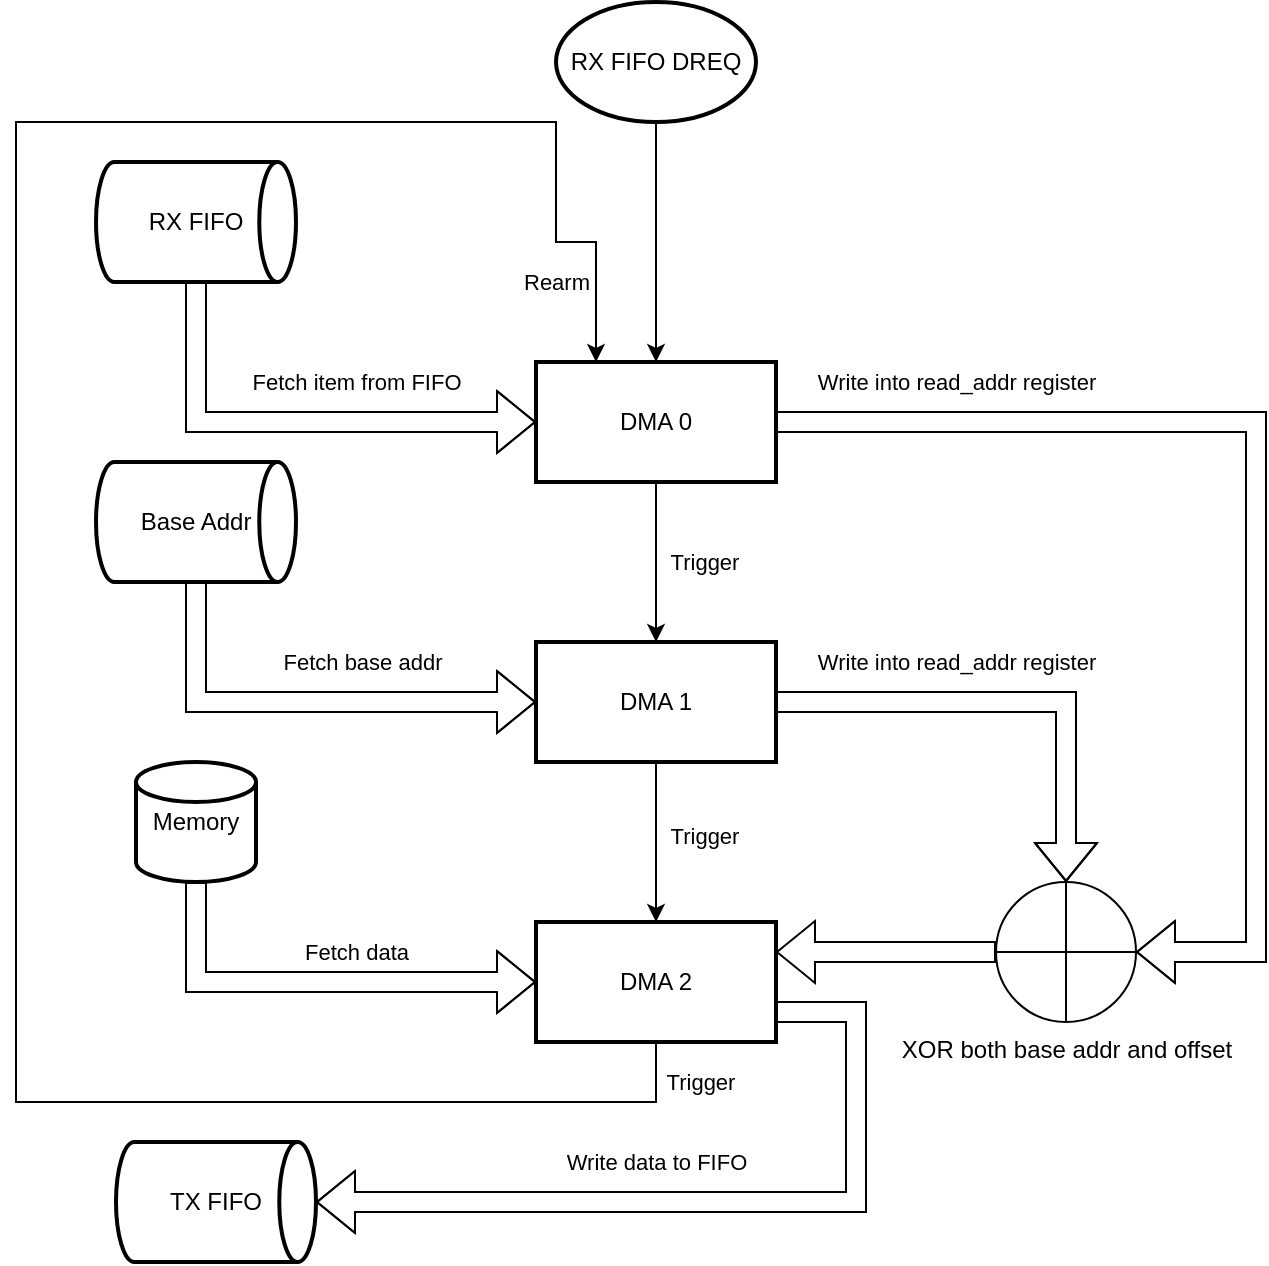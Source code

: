 <mxfile version="23.0.0" type="embed">
  <diagram id="YeCLWe_HClkNSCTwvOBR" name="Page-2">
    <mxGraphModel grid="1" page="1" gridSize="10" guides="1" tooltips="1" connect="1" arrows="1" fold="1" pageScale="1" pageWidth="827" pageHeight="1169" math="0" shadow="0">
      <root>
        <mxCell id="0" />
        <mxCell id="1" parent="0" />
        <mxCell id="paP7ExITM9u0D757Rfn3-3" value="" style="edgeStyle=orthogonalEdgeStyle;rounded=0;orthogonalLoop=1;jettySize=auto;html=1;" edge="1" parent="1" source="paP7ExITM9u0D757Rfn3-1" target="paP7ExITM9u0D757Rfn3-2">
          <mxGeometry relative="1" as="geometry" />
        </mxCell>
        <mxCell id="paP7ExITM9u0D757Rfn3-1" value="RX FIFO DREQ" style="strokeWidth=2;html=1;shape=mxgraph.flowchart.start_1;whiteSpace=wrap;" vertex="1" parent="1">
          <mxGeometry x="340" y="10" width="100" height="60" as="geometry" />
        </mxCell>
        <mxCell id="paP7ExITM9u0D757Rfn3-8" value="" style="edgeStyle=orthogonalEdgeStyle;rounded=0;orthogonalLoop=1;jettySize=auto;html=1;" edge="1" parent="1" source="paP7ExITM9u0D757Rfn3-2" target="paP7ExITM9u0D757Rfn3-7">
          <mxGeometry relative="1" as="geometry" />
        </mxCell>
        <mxCell id="paP7ExITM9u0D757Rfn3-9" value="Trigger" style="edgeLabel;html=1;align=center;verticalAlign=middle;resizable=0;points=[];" connectable="0" vertex="1" parent="paP7ExITM9u0D757Rfn3-8">
          <mxGeometry x="0.175" y="1" relative="1" as="geometry">
            <mxPoint x="23" y="-7" as="offset" />
          </mxGeometry>
        </mxCell>
        <mxCell id="paP7ExITM9u0D757Rfn3-2" value="DMA 0" style="whiteSpace=wrap;html=1;strokeWidth=2;" vertex="1" parent="1">
          <mxGeometry x="330" y="190" width="120" height="60" as="geometry" />
        </mxCell>
        <mxCell id="paP7ExITM9u0D757Rfn3-5" style="edgeStyle=orthogonalEdgeStyle;rounded=0;orthogonalLoop=1;jettySize=auto;html=1;exitX=0.5;exitY=1;exitDx=0;exitDy=0;exitPerimeter=0;entryX=0;entryY=0.5;entryDx=0;entryDy=0;shape=flexArrow;" edge="1" parent="1" source="paP7ExITM9u0D757Rfn3-4" target="paP7ExITM9u0D757Rfn3-2">
          <mxGeometry relative="1" as="geometry" />
        </mxCell>
        <mxCell id="paP7ExITM9u0D757Rfn3-6" value="Fetch item from FIFO" style="edgeLabel;html=1;align=center;verticalAlign=middle;resizable=0;points=[];" connectable="0" vertex="1" parent="paP7ExITM9u0D757Rfn3-5">
          <mxGeometry x="0.117" y="1" relative="1" as="geometry">
            <mxPoint x="16" y="-19" as="offset" />
          </mxGeometry>
        </mxCell>
        <mxCell id="paP7ExITM9u0D757Rfn3-4" value="RX FIFO" style="strokeWidth=2;html=1;shape=mxgraph.flowchart.direct_data;whiteSpace=wrap;" vertex="1" parent="1">
          <mxGeometry x="110" y="90" width="100" height="60" as="geometry" />
        </mxCell>
        <mxCell id="paP7ExITM9u0D757Rfn3-11" value="" style="edgeStyle=orthogonalEdgeStyle;rounded=0;orthogonalLoop=1;jettySize=auto;html=1;" edge="1" parent="1" source="paP7ExITM9u0D757Rfn3-7" target="paP7ExITM9u0D757Rfn3-10">
          <mxGeometry relative="1" as="geometry" />
        </mxCell>
        <mxCell id="paP7ExITM9u0D757Rfn3-23" value="Trigger" style="edgeLabel;html=1;align=center;verticalAlign=middle;resizable=0;points=[];" connectable="0" vertex="1" parent="paP7ExITM9u0D757Rfn3-11">
          <mxGeometry x="-0.075" y="-2" relative="1" as="geometry">
            <mxPoint x="26" as="offset" />
          </mxGeometry>
        </mxCell>
        <mxCell id="paP7ExITM9u0D757Rfn3-7" value="DMA 1" style="whiteSpace=wrap;html=1;strokeWidth=2;" vertex="1" parent="1">
          <mxGeometry x="330" y="330" width="120" height="60" as="geometry" />
        </mxCell>
        <mxCell id="paP7ExITM9u0D757Rfn3-30" style="edgeStyle=orthogonalEdgeStyle;rounded=0;orthogonalLoop=1;jettySize=auto;html=1;exitX=0.5;exitY=1;exitDx=0;exitDy=0;entryX=0.25;entryY=0;entryDx=0;entryDy=0;" edge="1" parent="1" source="paP7ExITM9u0D757Rfn3-10" target="paP7ExITM9u0D757Rfn3-2">
          <mxGeometry relative="1" as="geometry">
            <Array as="points">
              <mxPoint x="390" y="560" />
              <mxPoint x="70" y="560" />
              <mxPoint x="70" y="70" />
              <mxPoint x="340" y="70" />
              <mxPoint x="340" y="130" />
              <mxPoint x="360" y="130" />
            </Array>
          </mxGeometry>
        </mxCell>
        <mxCell id="paP7ExITM9u0D757Rfn3-31" value="Trigger" style="edgeLabel;html=1;align=center;verticalAlign=middle;resizable=0;points=[];" connectable="0" vertex="1" parent="paP7ExITM9u0D757Rfn3-30">
          <mxGeometry x="-0.888" y="-2" relative="1" as="geometry">
            <mxPoint x="62" y="-8" as="offset" />
          </mxGeometry>
        </mxCell>
        <mxCell id="paP7ExITM9u0D757Rfn3-34" value="Rearm" style="edgeLabel;html=1;align=center;verticalAlign=middle;resizable=0;points=[];" connectable="0" vertex="1" parent="paP7ExITM9u0D757Rfn3-30">
          <mxGeometry x="0.702" relative="1" as="geometry">
            <mxPoint x="46" y="80" as="offset" />
          </mxGeometry>
        </mxCell>
        <mxCell id="paP7ExITM9u0D757Rfn3-10" value="DMA 2" style="whiteSpace=wrap;html=1;strokeWidth=2;" vertex="1" parent="1">
          <mxGeometry x="330" y="470" width="120" height="60" as="geometry" />
        </mxCell>
        <mxCell id="paP7ExITM9u0D757Rfn3-13" style="edgeStyle=orthogonalEdgeStyle;rounded=0;orthogonalLoop=1;jettySize=auto;html=1;exitX=0.5;exitY=1;exitDx=0;exitDy=0;exitPerimeter=0;entryX=0;entryY=0.5;entryDx=0;entryDy=0;shape=flexArrow;" edge="1" parent="1" source="paP7ExITM9u0D757Rfn3-12" target="paP7ExITM9u0D757Rfn3-7">
          <mxGeometry relative="1" as="geometry" />
        </mxCell>
        <mxCell id="paP7ExITM9u0D757Rfn3-14" value="Fetch base addr" style="edgeLabel;html=1;align=center;verticalAlign=middle;resizable=0;points=[];" connectable="0" vertex="1" parent="paP7ExITM9u0D757Rfn3-13">
          <mxGeometry x="0.244" y="2" relative="1" as="geometry">
            <mxPoint y="-18" as="offset" />
          </mxGeometry>
        </mxCell>
        <mxCell id="paP7ExITM9u0D757Rfn3-12" value="Base Addr" style="strokeWidth=2;html=1;shape=mxgraph.flowchart.direct_data;whiteSpace=wrap;" vertex="1" parent="1">
          <mxGeometry x="110" y="240" width="100" height="60" as="geometry" />
        </mxCell>
        <mxCell id="paP7ExITM9u0D757Rfn3-22" style="edgeStyle=orthogonalEdgeStyle;rounded=0;orthogonalLoop=1;jettySize=auto;html=1;exitX=0;exitY=0.5;exitDx=0;exitDy=0;exitPerimeter=0;entryX=1;entryY=0.25;entryDx=0;entryDy=0;shape=flexArrow;" edge="1" parent="1" source="paP7ExITM9u0D757Rfn3-16" target="paP7ExITM9u0D757Rfn3-10">
          <mxGeometry relative="1" as="geometry" />
        </mxCell>
        <mxCell id="paP7ExITM9u0D757Rfn3-16" value="XOR both base addr and offset" style="verticalLabelPosition=bottom;verticalAlign=top;html=1;shape=mxgraph.flowchart.summing_function;" vertex="1" parent="1">
          <mxGeometry x="560" y="450" width="70" height="70" as="geometry" />
        </mxCell>
        <mxCell id="paP7ExITM9u0D757Rfn3-17" style="edgeStyle=orthogonalEdgeStyle;rounded=0;orthogonalLoop=1;jettySize=auto;html=1;exitX=1;exitY=0.5;exitDx=0;exitDy=0;entryX=1;entryY=0.5;entryDx=0;entryDy=0;entryPerimeter=0;shape=flexArrow;" edge="1" parent="1" source="paP7ExITM9u0D757Rfn3-2" target="paP7ExITM9u0D757Rfn3-16">
          <mxGeometry relative="1" as="geometry">
            <Array as="points">
              <mxPoint x="690" y="220" />
              <mxPoint x="690" y="485" />
            </Array>
          </mxGeometry>
        </mxCell>
        <mxCell id="paP7ExITM9u0D757Rfn3-24" value="Write into read_addr register" style="edgeLabel;html=1;align=center;verticalAlign=middle;resizable=0;points=[];" connectable="0" vertex="1" parent="paP7ExITM9u0D757Rfn3-17">
          <mxGeometry x="-0.585" y="3" relative="1" as="geometry">
            <mxPoint x="-27" y="-17" as="offset" />
          </mxGeometry>
        </mxCell>
        <mxCell id="paP7ExITM9u0D757Rfn3-19" style="edgeStyle=orthogonalEdgeStyle;rounded=0;orthogonalLoop=1;jettySize=auto;html=1;exitX=1;exitY=0.5;exitDx=0;exitDy=0;entryX=0.5;entryY=0;entryDx=0;entryDy=0;entryPerimeter=0;shape=flexArrow;" edge="1" parent="1" source="paP7ExITM9u0D757Rfn3-7" target="paP7ExITM9u0D757Rfn3-16">
          <mxGeometry relative="1" as="geometry" />
        </mxCell>
        <mxCell id="paP7ExITM9u0D757Rfn3-25" value="Write into read_addr register" style="edgeLabel;html=1;align=center;verticalAlign=middle;resizable=0;points=[];" connectable="0" vertex="1" parent="paP7ExITM9u0D757Rfn3-19">
          <mxGeometry x="-0.26" y="3" relative="1" as="geometry">
            <mxPoint x="3" y="-17" as="offset" />
          </mxGeometry>
        </mxCell>
        <mxCell id="paP7ExITM9u0D757Rfn3-21" style="edgeStyle=orthogonalEdgeStyle;rounded=0;orthogonalLoop=1;jettySize=auto;html=1;exitX=0.5;exitY=1;exitDx=0;exitDy=0;exitPerimeter=0;entryX=0;entryY=0.5;entryDx=0;entryDy=0;shape=flexArrow;" edge="1" parent="1" source="paP7ExITM9u0D757Rfn3-20" target="paP7ExITM9u0D757Rfn3-10">
          <mxGeometry relative="1" as="geometry" />
        </mxCell>
        <mxCell id="paP7ExITM9u0D757Rfn3-29" value="&lt;div&gt;Fetch data&lt;/div&gt;" style="edgeLabel;html=1;align=center;verticalAlign=middle;resizable=0;points=[];" connectable="0" vertex="1" parent="paP7ExITM9u0D757Rfn3-21">
          <mxGeometry x="0.227" relative="1" as="geometry">
            <mxPoint x="-5" y="-15" as="offset" />
          </mxGeometry>
        </mxCell>
        <mxCell id="paP7ExITM9u0D757Rfn3-20" value="Memory" style="strokeWidth=2;html=1;shape=mxgraph.flowchart.database;whiteSpace=wrap;" vertex="1" parent="1">
          <mxGeometry x="130" y="390" width="60" height="60" as="geometry" />
        </mxCell>
        <mxCell id="paP7ExITM9u0D757Rfn3-26" value="TX FIFO" style="strokeWidth=2;html=1;shape=mxgraph.flowchart.direct_data;whiteSpace=wrap;" vertex="1" parent="1">
          <mxGeometry x="120" y="580" width="100" height="60" as="geometry" />
        </mxCell>
        <mxCell id="paP7ExITM9u0D757Rfn3-27" style="edgeStyle=orthogonalEdgeStyle;rounded=0;orthogonalLoop=1;jettySize=auto;html=1;exitX=1;exitY=0.75;exitDx=0;exitDy=0;entryX=1;entryY=0.5;entryDx=0;entryDy=0;entryPerimeter=0;shape=flexArrow;" edge="1" parent="1" source="paP7ExITM9u0D757Rfn3-10" target="paP7ExITM9u0D757Rfn3-26">
          <mxGeometry relative="1" as="geometry">
            <Array as="points">
              <mxPoint x="490" y="515" />
              <mxPoint x="490" y="610" />
            </Array>
          </mxGeometry>
        </mxCell>
        <mxCell id="paP7ExITM9u0D757Rfn3-28" value="Write data to FIFO" style="edgeLabel;html=1;align=center;verticalAlign=middle;resizable=0;points=[];" connectable="0" vertex="1" parent="paP7ExITM9u0D757Rfn3-27">
          <mxGeometry x="-0.037" y="5" relative="1" as="geometry">
            <mxPoint x="-40" y="-25" as="offset" />
          </mxGeometry>
        </mxCell>
      </root>
    </mxGraphModel>
  </diagram>
</mxfile>
